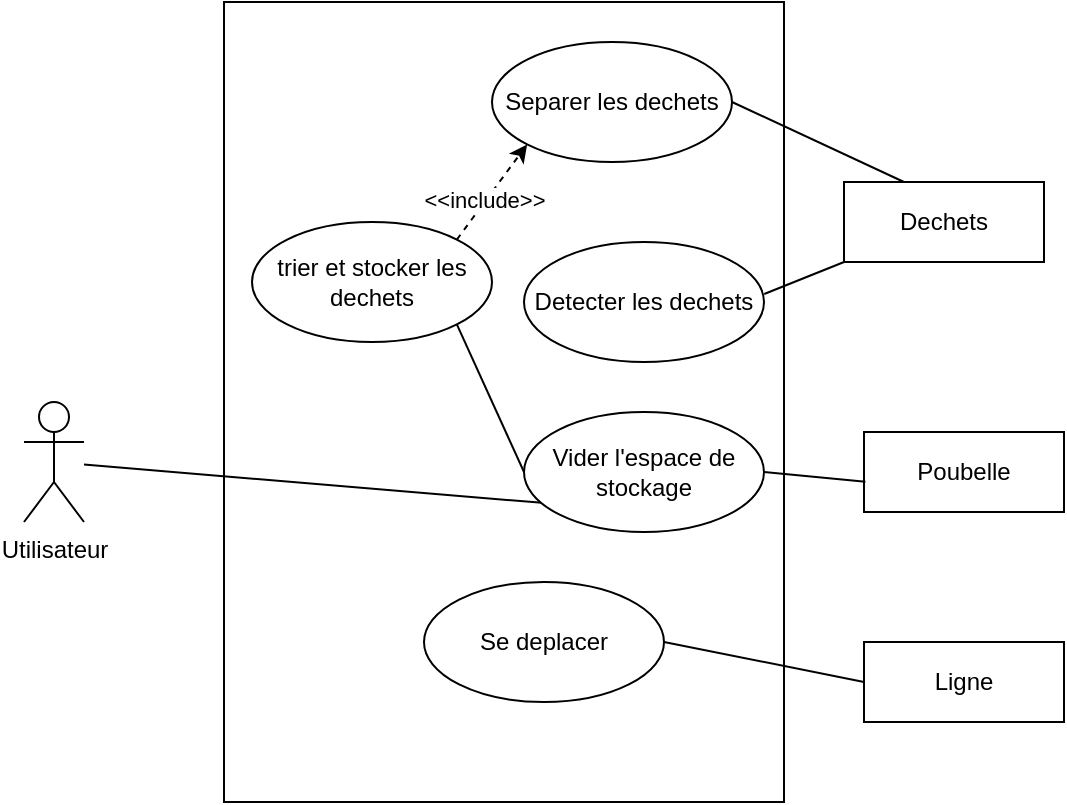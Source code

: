 <mxfile version="20.6.2" type="device"><diagram id="WJAURQes2nbKyoEv885i" name="Page-1"><mxGraphModel dx="813" dy="482" grid="1" gridSize="10" guides="1" tooltips="1" connect="1" arrows="1" fold="1" page="1" pageScale="1" pageWidth="827" pageHeight="1169" math="0" shadow="0"><root><mxCell id="0"/><mxCell id="1" parent="0"/><mxCell id="afX8Tz62_l1pzX12QqS6-3" value="" style="rounded=0;whiteSpace=wrap;html=1;" vertex="1" parent="1"><mxGeometry x="280" y="320" width="280" height="400" as="geometry"/></mxCell><mxCell id="afX8Tz62_l1pzX12QqS6-4" value="Separer les dechets" style="ellipse;whiteSpace=wrap;html=1;" vertex="1" parent="1"><mxGeometry x="414" y="340" width="120" height="60" as="geometry"/></mxCell><mxCell id="afX8Tz62_l1pzX12QqS6-44" style="edgeStyle=none;rounded=0;sketch=0;orthogonalLoop=1;jettySize=auto;html=1;entryX=0.075;entryY=0.757;entryDx=0;entryDy=0;entryPerimeter=0;shadow=0;startArrow=none;startFill=0;endArrow=none;endFill=0;" edge="1" parent="1" source="afX8Tz62_l1pzX12QqS6-5" target="afX8Tz62_l1pzX12QqS6-48"><mxGeometry relative="1" as="geometry"><mxPoint x="436.12" y="533.98" as="targetPoint"/></mxGeometry></mxCell><mxCell id="afX8Tz62_l1pzX12QqS6-5" value="Utilisateur" style="shape=umlActor;verticalLabelPosition=bottom;verticalAlign=top;html=1;outlineConnect=0;" vertex="1" parent="1"><mxGeometry x="180" y="520" width="30" height="60" as="geometry"/></mxCell><mxCell id="afX8Tz62_l1pzX12QqS6-31" style="edgeStyle=none;rounded=0;sketch=0;orthogonalLoop=1;jettySize=auto;html=1;exitX=0.3;exitY=0;exitDx=0;exitDy=0;entryX=1;entryY=0.5;entryDx=0;entryDy=0;shadow=0;startArrow=none;startFill=0;endArrow=none;endFill=0;exitPerimeter=0;" edge="1" parent="1" source="afX8Tz62_l1pzX12QqS6-13" target="afX8Tz62_l1pzX12QqS6-4"><mxGeometry relative="1" as="geometry"/></mxCell><mxCell id="afX8Tz62_l1pzX12QqS6-50" style="edgeStyle=none;rounded=0;sketch=0;orthogonalLoop=1;jettySize=auto;html=1;entryX=1.001;entryY=0.433;entryDx=0;entryDy=0;entryPerimeter=0;shadow=0;startArrow=none;startFill=0;endArrow=none;endFill=0;" edge="1" parent="1" source="afX8Tz62_l1pzX12QqS6-13" target="afX8Tz62_l1pzX12QqS6-34"><mxGeometry relative="1" as="geometry"/></mxCell><mxCell id="afX8Tz62_l1pzX12QqS6-13" value="Dechets" style="rounded=0;whiteSpace=wrap;html=1;" vertex="1" parent="1"><mxGeometry x="590" y="410" width="100" height="40" as="geometry"/></mxCell><mxCell id="afX8Tz62_l1pzX12QqS6-32" style="edgeStyle=none;rounded=0;sketch=0;orthogonalLoop=1;jettySize=auto;html=1;exitX=1;exitY=0;exitDx=0;exitDy=0;entryX=0;entryY=1;entryDx=0;entryDy=0;shadow=0;startArrow=none;startFill=0;endArrow=classic;endFill=1;dashed=1;" edge="1" parent="1" source="afX8Tz62_l1pzX12QqS6-30" target="afX8Tz62_l1pzX12QqS6-4"><mxGeometry relative="1" as="geometry"/></mxCell><mxCell id="afX8Tz62_l1pzX12QqS6-33" value="&amp;lt;&amp;lt;include&amp;gt;&amp;gt;" style="edgeLabel;html=1;align=center;verticalAlign=middle;resizable=0;points=[];" vertex="1" connectable="0" parent="afX8Tz62_l1pzX12QqS6-32"><mxGeometry x="-0.168" relative="1" as="geometry"><mxPoint x="-1" as="offset"/></mxGeometry></mxCell><mxCell id="afX8Tz62_l1pzX12QqS6-38" style="edgeStyle=none;rounded=0;sketch=0;orthogonalLoop=1;jettySize=auto;html=1;exitX=1;exitY=1;exitDx=0;exitDy=0;shadow=0;startArrow=none;startFill=0;endArrow=none;endFill=0;entryX=0;entryY=0.5;entryDx=0;entryDy=0;" edge="1" parent="1" source="afX8Tz62_l1pzX12QqS6-30" target="afX8Tz62_l1pzX12QqS6-48"><mxGeometry relative="1" as="geometry"><mxPoint x="443.93" y="500.781" as="targetPoint"/></mxGeometry></mxCell><mxCell id="afX8Tz62_l1pzX12QqS6-30" value="trier et stocker les dechets" style="ellipse;whiteSpace=wrap;html=1;" vertex="1" parent="1"><mxGeometry x="294" y="430" width="120" height="60" as="geometry"/></mxCell><mxCell id="afX8Tz62_l1pzX12QqS6-34" value="Detecter les dechets" style="ellipse;whiteSpace=wrap;html=1;" vertex="1" parent="1"><mxGeometry x="430" y="440" width="120" height="60" as="geometry"/></mxCell><mxCell id="afX8Tz62_l1pzX12QqS6-39" value="Se deplacer" style="ellipse;whiteSpace=wrap;html=1;" vertex="1" parent="1"><mxGeometry x="380" y="610" width="120" height="60" as="geometry"/></mxCell><mxCell id="afX8Tz62_l1pzX12QqS6-51" style="edgeStyle=none;rounded=0;sketch=0;orthogonalLoop=1;jettySize=auto;html=1;exitX=0;exitY=0.5;exitDx=0;exitDy=0;entryX=1;entryY=0.5;entryDx=0;entryDy=0;shadow=0;startArrow=none;startFill=0;endArrow=none;endFill=0;" edge="1" parent="1" source="afX8Tz62_l1pzX12QqS6-40" target="afX8Tz62_l1pzX12QqS6-39"><mxGeometry relative="1" as="geometry"/></mxCell><mxCell id="afX8Tz62_l1pzX12QqS6-40" value="Ligne" style="rounded=0;whiteSpace=wrap;html=1;" vertex="1" parent="1"><mxGeometry x="600" y="640" width="100" height="40" as="geometry"/></mxCell><mxCell id="afX8Tz62_l1pzX12QqS6-41" value="Poubelle" style="rounded=0;whiteSpace=wrap;html=1;" vertex="1" parent="1"><mxGeometry x="600" y="535" width="100" height="40" as="geometry"/></mxCell><mxCell id="afX8Tz62_l1pzX12QqS6-49" style="edgeStyle=none;rounded=0;sketch=0;orthogonalLoop=1;jettySize=auto;html=1;exitX=1;exitY=0.5;exitDx=0;exitDy=0;entryX=0.007;entryY=0.621;entryDx=0;entryDy=0;entryPerimeter=0;shadow=0;startArrow=none;startFill=0;endArrow=none;endFill=0;" edge="1" parent="1" source="afX8Tz62_l1pzX12QqS6-48" target="afX8Tz62_l1pzX12QqS6-41"><mxGeometry relative="1" as="geometry"/></mxCell><mxCell id="afX8Tz62_l1pzX12QqS6-48" value="Vider l'espace de stockage" style="ellipse;whiteSpace=wrap;html=1;" vertex="1" parent="1"><mxGeometry x="430" y="525" width="120" height="60" as="geometry"/></mxCell></root></mxGraphModel></diagram></mxfile>